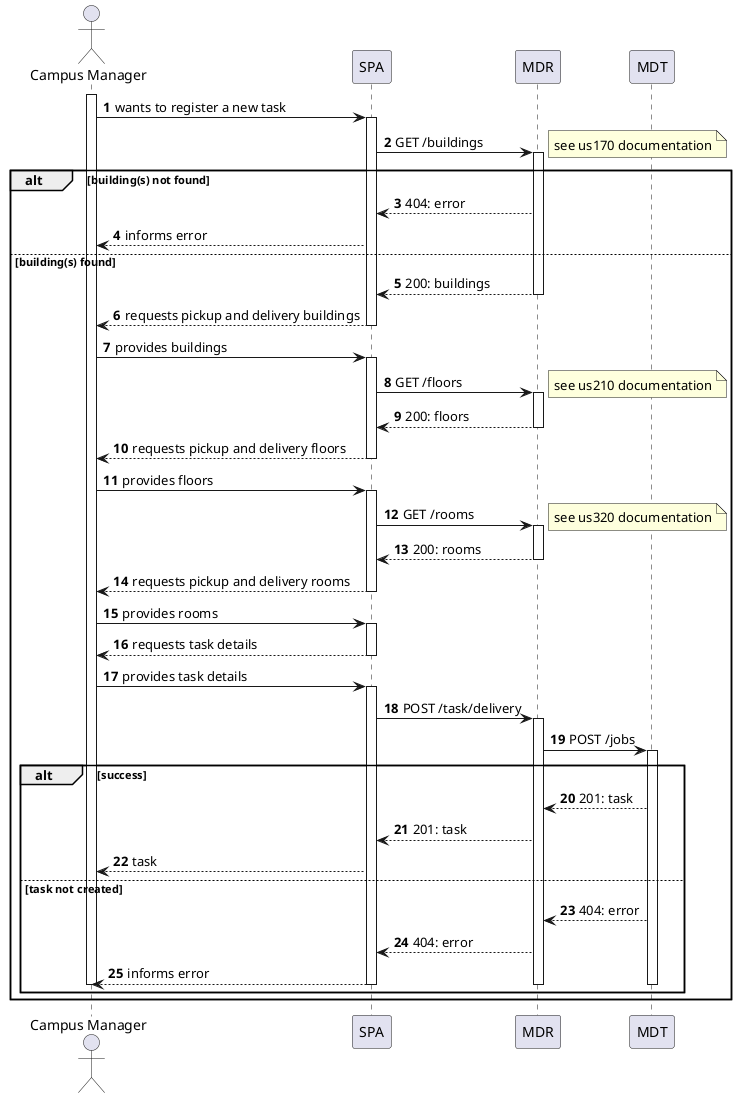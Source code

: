@startuml
autonumber

actor "Campus Manager" as usr

participant "SPA" as ui
participant "MDR" as mdr
participant "MDT" as mdt

activate usr
usr -> ui : wants to register a new task
    activate ui
        ui -> mdr : GET /buildings
    alt building(s) not found
            activate mdr
                note right : see us170 documentation
                mdr --> ui : 404: error
                ui --> usr : informs error

    else building(s) found
            mdr --> ui : 200: buildings
            deactivate mdr

            ui --> usr : requests pickup and delivery buildings
            deactivate ui

            usr -> ui : provides buildings
            activate ui
                ui -> mdr : GET /floors
                activate mdr
                note right : see us210 documentation
                    mdr --> ui : 200: floors
                deactivate mdr

                ui --> usr : requests pickup and delivery floors
            deactivate ui

            usr -> ui : provides floors
            activate ui
                ui -> mdr : GET /rooms
                activate mdr
                    note right : see us320 documentation
                    mdr --> ui : 200: rooms
                deactivate mdr
                ui --> usr : requests pickup and delivery rooms
            deactivate ui

            usr -> ui : provides rooms
            activate ui
                ui --> usr : requests task details
            deactivate ui

            usr -> ui : provides task details
        activate ui
            ui -> mdr : POST /task/delivery
            activate mdr
                mdr -> mdt : POST /jobs
                activate mdt
                    alt success
                        mdt --> mdr : 201: task
                        mdr --> ui : 201: task
                        ui --> usr : task
                    else task not created
                        mdt --> mdr : 404: error
                        mdr --> ui : 404: error
                        ui --> usr : informs error
                deactivate mdt
            deactivate mdr
    deactivate ui
deactivate usr
end
end
@enduml
